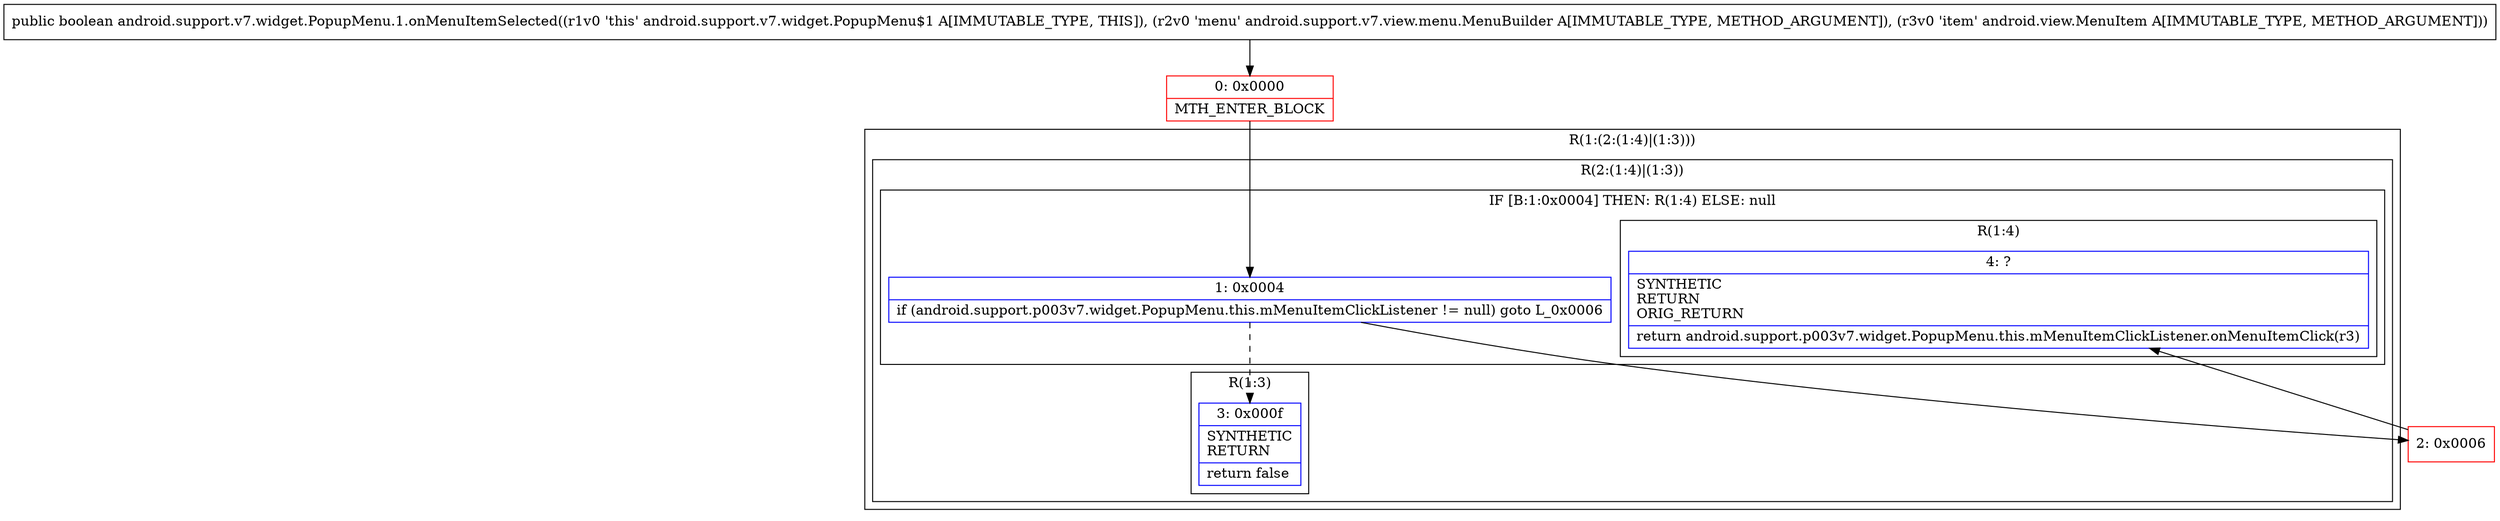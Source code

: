 digraph "CFG forandroid.support.v7.widget.PopupMenu.1.onMenuItemSelected(Landroid\/support\/v7\/view\/menu\/MenuBuilder;Landroid\/view\/MenuItem;)Z" {
subgraph cluster_Region_936507301 {
label = "R(1:(2:(1:4)|(1:3)))";
node [shape=record,color=blue];
subgraph cluster_Region_577843976 {
label = "R(2:(1:4)|(1:3))";
node [shape=record,color=blue];
subgraph cluster_IfRegion_544274404 {
label = "IF [B:1:0x0004] THEN: R(1:4) ELSE: null";
node [shape=record,color=blue];
Node_1 [shape=record,label="{1\:\ 0x0004|if (android.support.p003v7.widget.PopupMenu.this.mMenuItemClickListener != null) goto L_0x0006\l}"];
subgraph cluster_Region_1814483279 {
label = "R(1:4)";
node [shape=record,color=blue];
Node_4 [shape=record,label="{4\:\ ?|SYNTHETIC\lRETURN\lORIG_RETURN\l|return android.support.p003v7.widget.PopupMenu.this.mMenuItemClickListener.onMenuItemClick(r3)\l}"];
}
}
subgraph cluster_Region_1425178545 {
label = "R(1:3)";
node [shape=record,color=blue];
Node_3 [shape=record,label="{3\:\ 0x000f|SYNTHETIC\lRETURN\l|return false\l}"];
}
}
}
Node_0 [shape=record,color=red,label="{0\:\ 0x0000|MTH_ENTER_BLOCK\l}"];
Node_2 [shape=record,color=red,label="{2\:\ 0x0006}"];
MethodNode[shape=record,label="{public boolean android.support.v7.widget.PopupMenu.1.onMenuItemSelected((r1v0 'this' android.support.v7.widget.PopupMenu$1 A[IMMUTABLE_TYPE, THIS]), (r2v0 'menu' android.support.v7.view.menu.MenuBuilder A[IMMUTABLE_TYPE, METHOD_ARGUMENT]), (r3v0 'item' android.view.MenuItem A[IMMUTABLE_TYPE, METHOD_ARGUMENT])) }"];
MethodNode -> Node_0;
Node_1 -> Node_2;
Node_1 -> Node_3[style=dashed];
Node_0 -> Node_1;
Node_2 -> Node_4;
}

